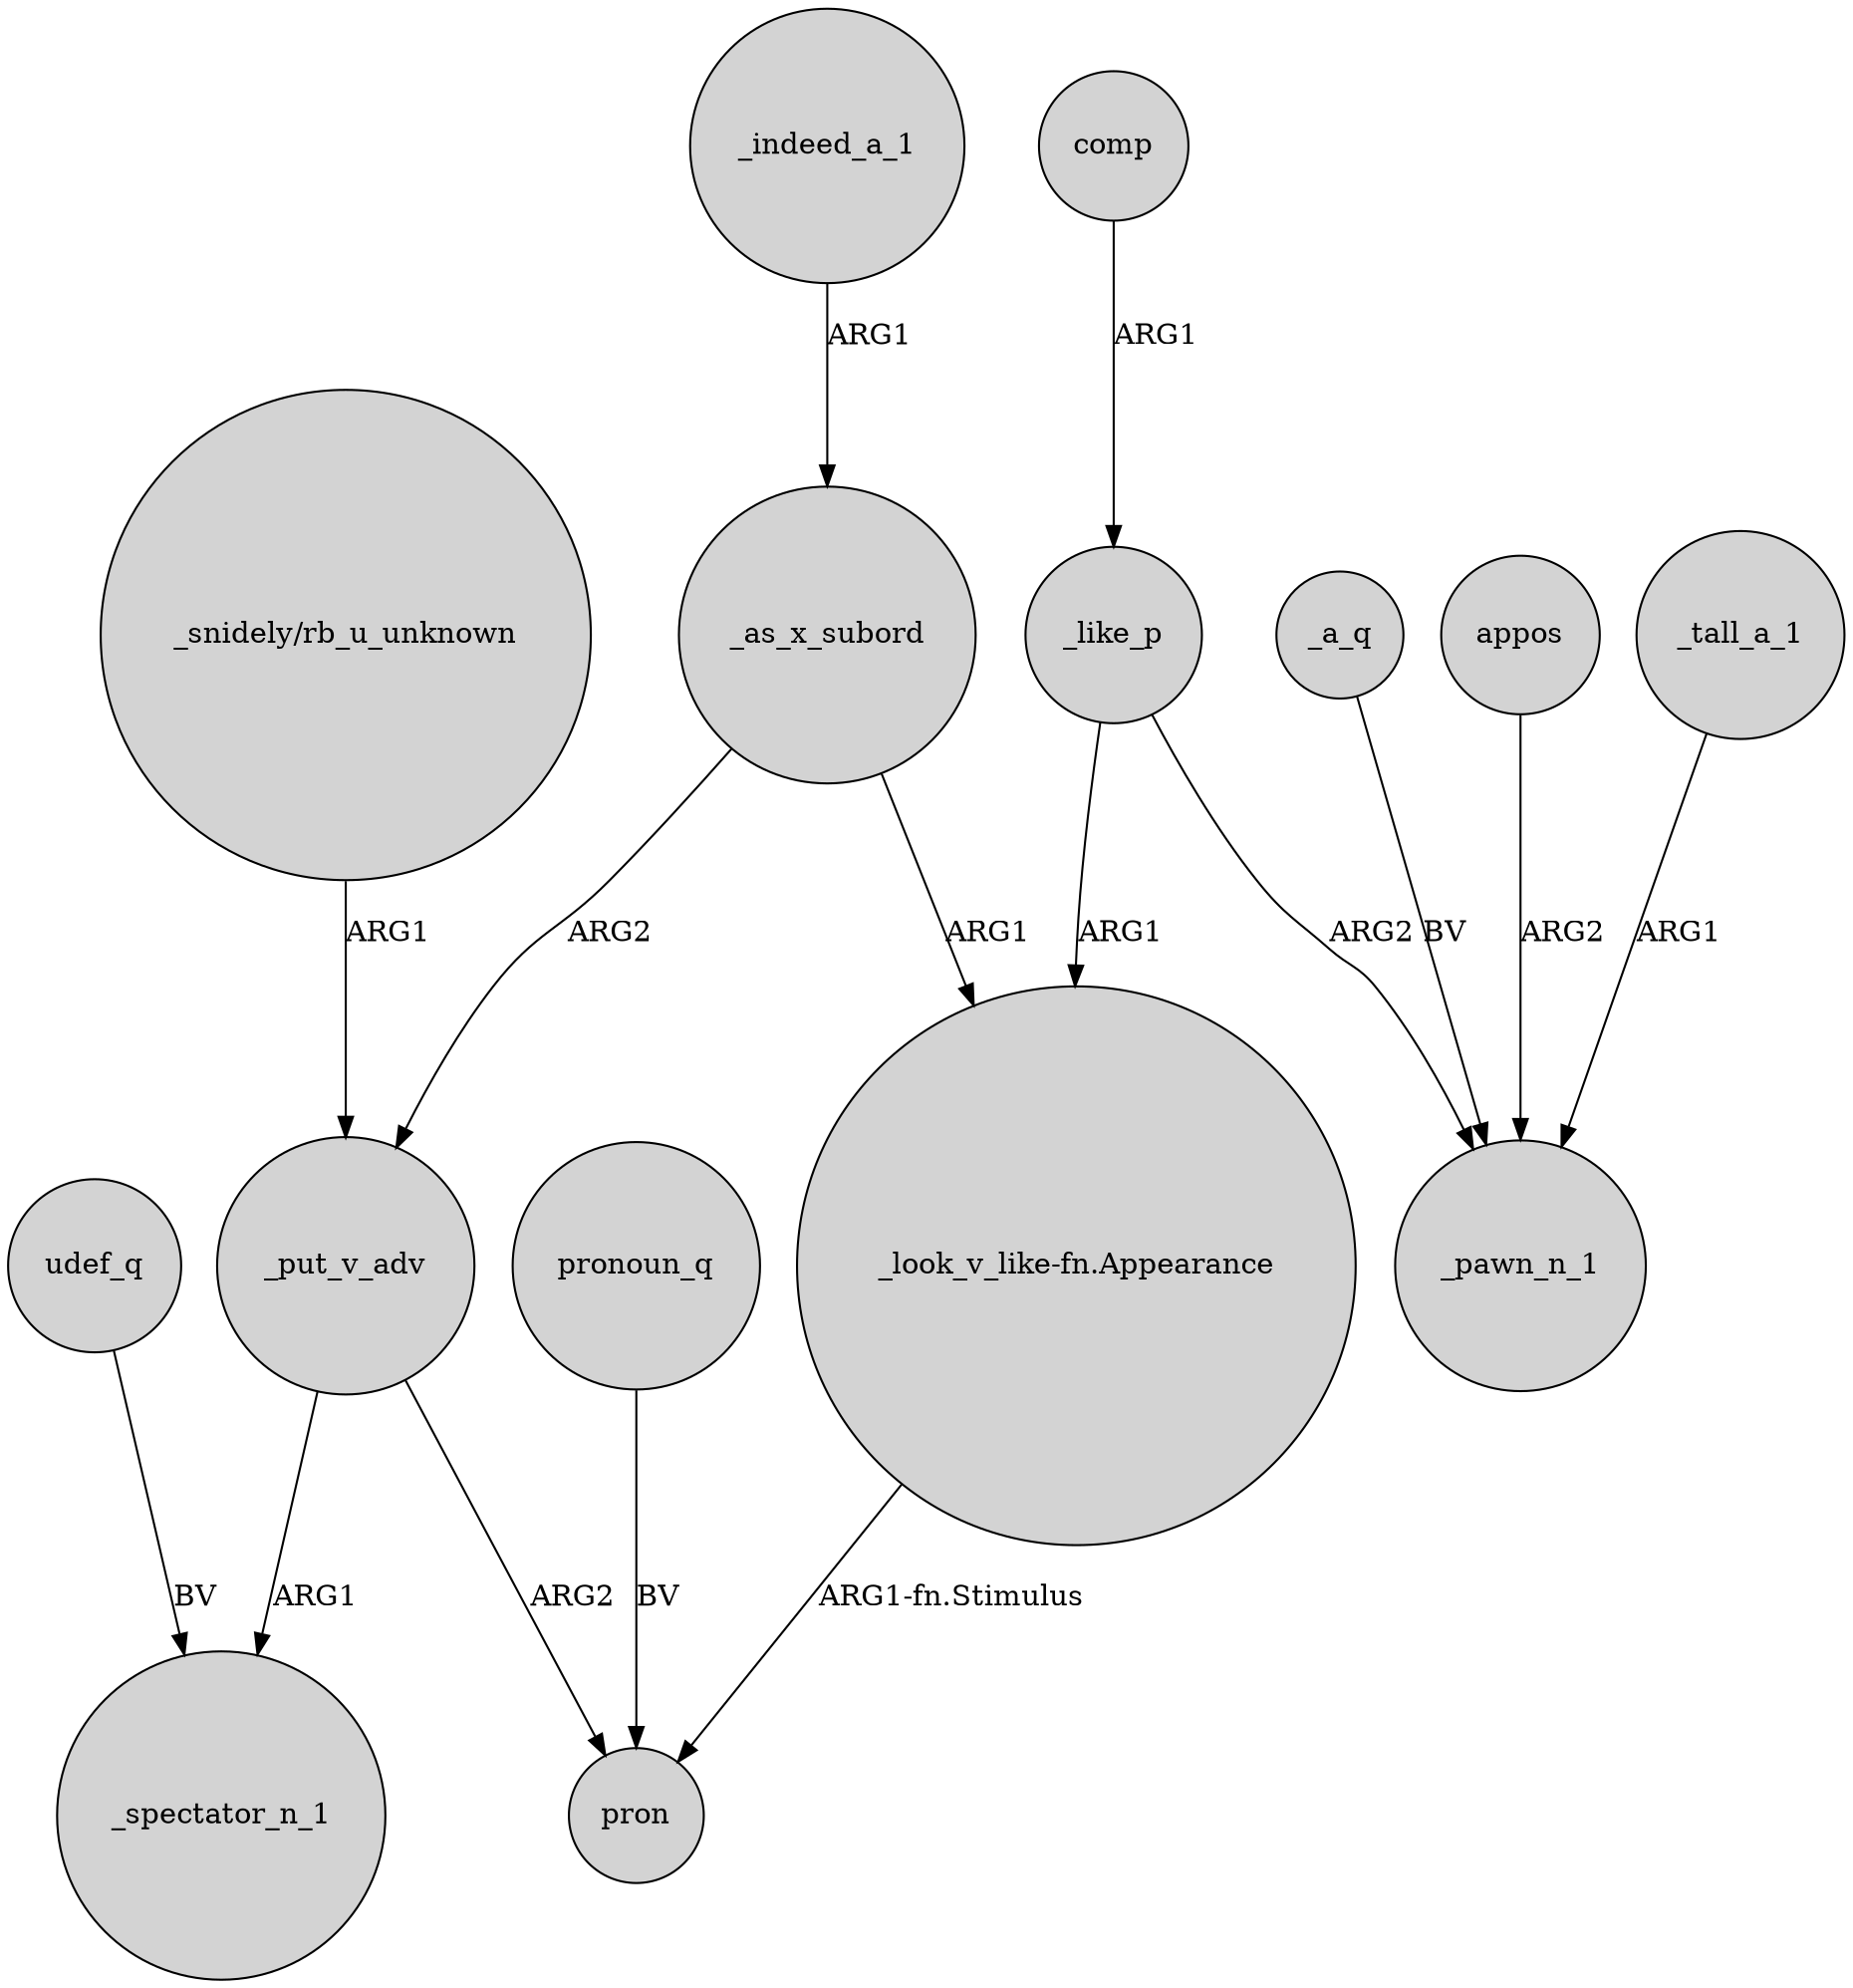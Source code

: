 digraph {
	node [shape=circle style=filled]
	_like_p -> "_look_v_like-fn.Appearance" [label=ARG1]
	_put_v_adv -> _spectator_n_1 [label=ARG1]
	"_look_v_like-fn.Appearance" -> pron [label="ARG1-fn.Stimulus"]
	_as_x_subord -> _put_v_adv [label=ARG2]
	_put_v_adv -> pron [label=ARG2]
	_a_q -> _pawn_n_1 [label=BV]
	_as_x_subord -> "_look_v_like-fn.Appearance" [label=ARG1]
	_indeed_a_1 -> _as_x_subord [label=ARG1]
	appos -> _pawn_n_1 [label=ARG2]
	udef_q -> _spectator_n_1 [label=BV]
	_tall_a_1 -> _pawn_n_1 [label=ARG1]
	_like_p -> _pawn_n_1 [label=ARG2]
	comp -> _like_p [label=ARG1]
	"_snidely/rb_u_unknown" -> _put_v_adv [label=ARG1]
	pronoun_q -> pron [label=BV]
}
